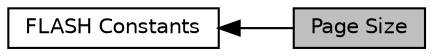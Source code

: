 digraph "Page Size"
{
  edge [fontname="Helvetica",fontsize="10",labelfontname="Helvetica",labelfontsize="10"];
  node [fontname="Helvetica",fontsize="10",shape=box];
  rankdir=LR;
  Node1 [label="Page Size",height=0.2,width=0.4,color="black", fillcolor="grey75", style="filled", fontcolor="black",tooltip=" "];
  Node2 [label="FLASH Constants",height=0.2,width=0.4,color="black", fillcolor="white", style="filled",URL="$group___f_l_a_s_h_ex___constants.html",tooltip=" "];
  Node2->Node1 [shape=plaintext, dir="back", style="solid"];
}
